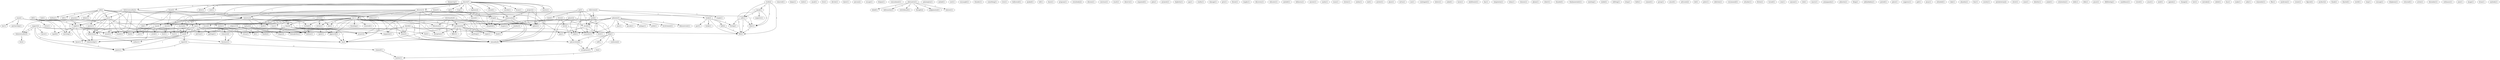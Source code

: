 digraph G {
  dampering [ label="dampering(1)" ];
  home [ label="home(3)" ];
  ex [ label="ex(11)" ];
  shared [ label="shared(1)" ];
  lover [ label="lover(2)" ];
  guy [ label="guy(1)" ];
  removed [ label="removed(1)" ];
  church [ label="church(7)" ];
  cent [ label="cent(1)" ];
  director [ label="director(3)" ];
  found [ label="found(3)" ];
  bring [ label="bring(2)" ];
  heterosexuality [ label="heterosexuality(2)" ];
  opt [ label="opt(1)" ];
  trap [ label="trap(1)" ];
  explains [ label="explains(2)" ];
  closed [ label="closed(1)" ];
  ministry [ label="ministry(4)" ];
  suicide [ label="suicide(1)" ];
  brain [ label="brain(1)" ];
  community [ label="community(2)" ];
  insists [ label="insists(1)" ];
  sheepfold [ label="sheepfold(1)" ];
  sphere [ label="sphere(1)" ];
  celebacy [ label="celebacy(1)" ];
  sexuality [ label="sexuality(4)" ];
  allow [ label="allow(1)" ];
  keeps [ label="keeps(1)" ];
  style [ label="style(1)" ];
  amail [ label="amail(1)" ];
  live [ label="live(1)" ];
  devote [ label="devote(1)" ];
  knew [ label="knew(1)" ];
  person [ label="person(2)" ];
  escape [ label="escape(1)" ];
  fatigue [ label="fatigue(1)" ];
  concealment [ label="concealment(1)" ];
  alternative [ label="alternative(1)" ];
  belief [ label="belief(1)" ];
  information [ label="information(1)" ];
  switchboard [ label="switchboard(1)" ];
  thought [ label="thought(2)" ];
  judgemental [ label="judgemental(1)" ];
  interest [ label="interest(1)" ];
  death [ label="death(1)" ];
  way [ label="way(4)" ];
  prayer [ label="prayer(2)" ];
  pennington [ label="pennington(1)" ];
  picked [ label="picked(1)" ];
  tied [ label="tied(1)" ];
  night [ label="night(3)" ];
  morning [ label="morning(1)" ];
  sect [ label="sect(1)" ];
  show [ label="show(4)" ];
  talk [ label="talk(1)" ];
  saw [ label="saw(1)" ];
  mcnaught [ label="mcnaught(1)" ];
  sin [ label="sin(3)" ];
  one [ label="one(1)" ];
  start [ label="start(1)" ];
  meant [ label="meant(1)" ];
  behavior [ label="behavior(2)" ];
  stands [ label="stands(1)" ];
  relationship [ label="relationship(1)" ];
  help [ label="help(1)" ];
  confusion [ label="confusion(2)" ];
  self [ label="self(1)" ];
  persecution [ label="persecution(2)" ];
  acceptance [ label="acceptance(1)" ];
  article [ label="article(2)" ];
  tory [ label="tory(1)" ];
  min [ label="min(1)" ];
  istries [ label="istries(1)" ];
  founder [ label="founder(1)" ];
  left [ label="left(1)" ];
  loves [ label="loves(1)" ];
  raped [ label="raped(2)" ];
  realize [ label="realize(1)" ];
  something [ label="something(1)" ];
  love [ label="love(1)" ];
  lie [ label="lie(2)" ];
  matter [ label="matter(1)" ];
  hollywood [ label="hollywood(1)" ];
  call [ label="call(2)" ];
  father [ label="father(1)" ];
  hotline [ label="hotline(1)" ];
  pastor [ label="pastor(1)" ];
  homo [ label="homo(3)" ];
  sex [ label="sex(8)" ];
  tell [ label="tell(1)" ];
  preach [ label="preach(1)" ];
  thier [ label="thier(1)" ];
  find [ label="find(2)" ];
  peaked [ label="peaked(1)" ];
  toll [ label="toll(1)" ];
  share [ label="share(1)" ];
  program [ label="program(1)" ];
  everybody [ label="everybody(2)" ];
  diocese [ label="diocese(1)" ];
  convince [ label="convince(1)" ];
  television [ label="television(2)" ];
  week [ label="week(3)" ];
  used [ label="used(2)" ];
  couple [ label="couple(1)" ];
  go [ label="go(4)" ];
  started [ label="started(2)" ];
  recalls [ label="recalls(3)" ];
  radio [ label="radio(1)" ];
  hotel [ label="hotel(1)" ];
  counselor [ label="counselor(1)" ];
  reach [ label="reach(1)" ];
  deserve [ label="deserve(1)" ];
  homosexuality [ label="homosexuality(3)" ];
  organized [ label="organized(1)" ];
  pela [ label="pela(1)" ];
  broke [ label="broke(1)" ];
  part [ label="part(1)" ];
  hell [ label="hell(2)" ];
  listing [ label="listing(1)" ];
  life [ label="life(2)" ];
  promote [ label="promote(1)" ];
  duplicity [ label="duplicity(1)" ];
  apa [ label="apa(1)" ];
  worked [ label="worked(1)" ];
  time [ label="time(6)" ];
  appeared [ label="appeared(3)" ];
  ha [ label="ha(2)" ];
  lesbian [ label="lesbian(1)" ];
  reality [ label="reality(1)" ];
  damage [ label="damage(1)" ];
  give [ label="give(1)" ];
  threat [ label="threat(1)" ];
  laughs [ label="laughs(1)" ];
  discovery [ label="discovery(1)" ];
  educator [ label="educator(1)" ];
  amdahl [ label="amdahl(1)" ];
  founding [ label="founding(1)" ];
  received [ label="received(1)" ];
  rewaa [ label="rewaa(1)" ];
  chapter [ label="chapter(1)" ];
  movement [ label="movement(4)" ];
  magazine [ label="magazine(1)" ];
  homophobia [ label="homophobia(1)" ];
  deception [ label="deception(1)" ];
  urges [ label="urges(1)" ];
  literature [ label="literature(1)" ];
  effort [ label="effort(1)" ];
  shed [ label="shed(1)" ];
  bellacera [ label="bellacera(1)" ];
  answer [ label="answer(1)" ];
  sanity [ label="sanity(1)" ];
  wasn [ label="wasn(1)" ];
  chrinic [ label="chrinic(1)" ];
  seeley [ label="seeley(1)" ];
  end [ label="end(1)" ];
  protest [ label="protest(1)" ];
  place [ label="place(1)" ];
  sylvia [ label="sylvia(1)" ];
  man [ label="man(2)" ];
  bar [ label="bar(1)" ];
  partnership [ label="partnership(1)" ];
  business [ label="business(1)" ];
  use [ label="use(1)" ];
  contingent [ label="contingent(1)" ];
  hetero [ label="hetero(1)" ];
  asked [ label="asked(1)" ];
  phoenix [ label="phoenix(3)" ];
  parade [ label="parade(1)" ];
  antigay [ label="antigay(1)" ];
  pride [ label="pride(1)" ];
  involvement [ label="involvement(1)" ];
  demonstrate [ label="demonstrate(1)" ];
  year [ label="year(1)" ];
  harm [ label="harm(1)" ];
  abolitionist [ label="abolitionist(1)" ];
  day [ label="day(1)" ];
  temptation [ label="temptation(1)" ];
  today [ label="today(1)" ];
  went [ label="went(1)" ];
  chooses [ label="chooses(1)" ];
  host [ label="host(1)" ];
  acted [ label="acted(1)" ];
  phone [ label="phone(1)" ];
  robert [ label="robert(1)" ];
  founded [ label="founded(1)" ];
  fundamentalist [ label="fundamentalist(1)" ];
  meeting [ label="meeting(1)" ];
  portray [ label="portray(1)" ];
  garbage [ label="garbage(1)" ];
  ended [ label="ended(1)" ];
  editting [ label="editting(1)" ];
  drug [ label="drug(1)" ];
  faith [ label="faith(1)" ];
  commit [ label="commit(1)" ];
  group [ label="group(1)" ];
  award [ label="award(1)" ];
  advocate [ label="advocate(2)" ];
  led [ label="led(1)" ];
  peter [ label="peter(1)" ];
  feel [ label="feel(3)" ];
  spent [ label="spent(1)" ];
  began [ label="began(4)" ];
  infection [ label="infection(1)" ];
  recommend [ label="recommend(1)" ];
  christianity [ label="christianity(4)" ];
  attacker [ label="attacker(1)" ];
  david [ label="david(2)" ];
  fiction [ label="fiction(1)" ];
  turned [ label="turned(1)" ];
  com [ label="com(1)" ];
  anyone [ label="anyone(1)" ];
  risk [ label="risk(1)" ];
  marry [ label="marry(1)" ];
  propaganda [ label="propaganda(1)" ];
  project [ label="project(2)" ];
  johnston [ label="johnston(1)" ];
  report [ label="report(3)" ];
  know [ label="know(1)" ];
  author [ label="author(1)" ];
  paints [ label="paints(1)" ];
  raphael [ label="raphael(2)" ];
  family [ label="family(2)" ];
  thing [ label="thing(1)" ];
  chris [ label="chris(2)" ];
  fact [ label="fact(2)" ];
  help [ label="help(1)" ];
  philadelphia [ label="philadelphia(1)" ];
  posted [ label="posted(1)" ];
  claimed [ label="claimed(1)" ];
  piece [ label="piece(1)" ];
  suppress [ label="suppress(1)" ];
  god [ label="god(1)" ];
  anything [ label="anything(1)" ];
  support [ label="support(1)" ];
  leave [ label="leave(1)" ];
  jessy [ label="jessy(1)" ];
  attended [ label="attended(1)" ];
  take [ label="take(1)" ];
  abandon [ label="abandon(1)" ];
  fear [ label="fear(1)" ];
  society [ label="society(1)" ];
  presbyterian [ label="presbyterian(2)" ];
  christ [ label="christ(1)" ];
  none [ label="none(1)" ];
  identity [ label="identity(1)" ];
  pulpit [ label="pulpit(1)" ];
  orientation [ label="orientation(1)" ];
  kelly [ label="kelly(1)" ];
  truth [ label="truth(2)" ];
  speak [ label="speak(1)" ];
  calls [ label="calls(1)" ];
  glaser [ label="glaser(2)" ];
  didn [ label="didn(1)" ];
  grace [ label="grace(1)" ];
  dibilitating [ label="dibilitating(1)" ];
  candidiasis [ label="candidiasis(1)" ];
  vowed [ label="vowed(1)" ];
  romance [ label="romance(2)" ];
  supports [ label="supports(1)" ];
  yeast [ label="yeast(1)" ];
  need [ label="need(1)" ];
  agenda [ label="agenda(1)" ];
  change [ label="change(2)" ];
  lust [ label="lust(1)" ];
  mistake [ label="mistake(2)" ];
  called [ label="called(1)" ];
  lisa [ label="lisa(1)" ];
  make [ label="make(1)" ];
  sally [ label="sally(1)" ];
  remember [ label="remember(1)" ];
  film [ label="film(1)" ];
  support [ label="support(2)" ];
  syndrome [ label="syndrome(1)" ];
  create [ label="create(1)" ];
  figured [ label="figured(1)" ];
  product [ label="product(2)" ];
  thank [ label="thank(1)" ];
  blasted [ label="blasted(1)" ];
  list [ label="list(2)" ];
  exodus [ label="exodus(3)" ];
  world [ label="world(1)" ];
  stop [ label="stop(1)" ];
  courage [ label="courage(1)" ];
  lot [ label="lot(1)" ];
  telephone [ label="telephone(1)" ];
  returned [ label="returned(1)" ];
  action [ label="action(1)" ];
  december [ label="december(1)" ];
  caligiuri [ label="caligiuri(19)" ];
  ordinance [ label="ordinance(1)" ];
  june [ label="june(1)" ];
  image [ label="image(1)" ];
  brian [ label="brian(1)" ];
  anybody [ label="anybody(1)" ];
  home -> ex [ label="2" ];
  home -> shared [ label="2" ];
  home -> lover [ label="2" ];
  home -> guy [ label="1" ];
  church -> cent [ label="1" ];
  church -> director [ label="1" ];
  church -> found [ label="1" ];
  church -> bring [ label="1" ];
  church -> heterosexuality [ label="1" ];
  church -> opt [ label="1" ];
  church -> trap [ label="1" ];
  church -> explains [ label="1" ];
  church -> closed [ label="1" ];
  church -> ministry [ label="1" ];
  church -> suicide [ label="1" ];
  church -> brain [ label="1" ];
  church -> community [ label="1" ];
  church -> insists [ label="1" ];
  church -> sheepfold [ label="1" ];
  church -> sphere [ label="1" ];
  church -> celebacy [ label="1" ];
  church -> sexuality [ label="1" ];
  church -> allow [ label="1" ];
  alternative -> belief [ label="1" ];
  alternative -> information [ label="1" ];
  alternative -> switchboard [ label="1" ];
  alternative -> thought [ label="1" ];
  alternative -> judgemental [ label="1" ];
  alternative -> interest [ label="1" ];
  director -> bring [ label="1" ];
  director -> ministry [ label="1" ];
  director -> ex [ label="1" ];
  director -> death [ label="1" ];
  director -> way [ label="1" ];
  director -> community [ label="1" ];
  director -> sheepfold [ label="1" ];
  director -> prayer [ label="1" ];
  director -> sphere [ label="1" ];
  director -> sexuality [ label="1" ];
  tied -> night [ label="1" ];
  tied -> morning [ label="1" ];
  found -> ministry [ label="1" ];
  found -> show [ label="1" ];
  found -> talk [ label="1" ];
  found -> saw [ label="1" ];
  bring -> sheepfold [ label="1" ];
  bring -> sphere [ label="1" ];
  bring -> sexuality [ label="1" ];
  heterosexuality -> sin [ label="1" ];
  heterosexuality -> one [ label="1" ];
  heterosexuality -> night [ label="1" ];
  heterosexuality -> start [ label="1" ];
  heterosexuality -> meant [ label="1" ];
  heterosexuality -> behavior [ label="1" ];
  heterosexuality -> celebacy [ label="1" ];
  heterosexuality -> stands [ label="1" ];
  heterosexuality -> relationship [ label="1" ];
  help -> confusion [ label="1" ];
  help -> self [ label="1" ];
  help -> persecution [ label="1" ];
  help -> acceptance [ label="1" ];
  article -> tory [ label="1" ];
  article -> min [ label="1" ];
  article -> istries [ label="1" ];
  left -> loves [ label="1" ];
  left -> night [ label="1" ];
  left -> raped [ label="1" ];
  left -> morning [ label="1" ];
  left -> realize [ label="1" ];
  lie -> matter [ label="1" ];
  call -> father [ label="1" ];
  call -> sin [ label="1" ];
  call -> hotline [ label="1" ];
  call -> pastor [ label="1" ];
  call -> homo [ label="1" ];
  call -> sex [ label="1" ];
  call -> tell [ label="1" ];
  call -> sexuality [ label="1" ];
  call -> preach [ label="1" ];
  call -> thier [ label="1" ];
  call -> find [ label="1" ];
  television -> week [ label="1" ];
  television -> used [ label="1" ];
  television -> couple [ label="1" ];
  television -> show [ label="1" ];
  television -> sex [ label="1" ];
  go -> used [ label="1" ];
  go -> started [ label="1" ];
  go -> recalls [ label="1" ];
  go -> radio [ label="1" ];
  go -> hotel [ label="1" ];
  go -> counselor [ label="1" ];
  sin -> pastor [ label="1" ];
  sin -> one [ label="1" ];
  sin -> night [ label="1" ];
  sin -> sex [ label="1" ];
  sin -> meant [ label="1" ];
  sin -> behavior [ label="1" ];
  sin -> stands [ label="1" ];
  sin -> homosexuality [ label="1" ];
  sin -> relationship [ label="1" ];
  week -> broke [ label="1" ];
  week -> part [ label="1" ];
  week -> hell [ label="1" ];
  week -> listing [ label="1" ];
  week -> life [ label="1" ];
  used -> started [ label="1" ];
  used -> recalls [ label="1" ];
  used -> radio [ label="1" ];
  used -> counselor [ label="1" ];
  started -> sex [ label="1" ];
  ministry -> show [ label="2" ];
  ministry -> death [ label="1" ];
  ministry -> worked [ label="1" ];
  ministry -> way [ label="1" ];
  ministry -> talk [ label="1" ];
  ministry -> time [ label="1" ];
  ministry -> saw [ label="1" ];
  ministry -> prayer [ label="1" ];
  ministry -> appeared [ label="1" ];
  ministry -> ha [ label="1" ];
  ministry -> lesbian [ label="1" ];
  ex -> min [ label="1" ];
  ex -> founding [ label="1" ];
  ex -> show [ label="1" ];
  ex -> received [ label="1" ];
  ex -> death [ label="1" ];
  ex -> one [ label="1" ];
  ex -> worked [ label="1" ];
  ex -> rewaa [ label="1" ];
  ex -> way [ label="1" ];
  ex -> time [ label="1" ];
  ex -> homo [ label="1" ];
  ex -> chapter [ label="1" ];
  ex -> movement [ label="3" ];
  ex -> magazine [ label="1" ];
  ex -> homophobia [ label="1" ];
  ex -> deception [ label="1" ];
  ex -> prayer [ label="1" ];
  ex -> istries [ label="1" ];
  ex -> lover [ label="1" ];
  ex -> urges [ label="1" ];
  ex -> appeared [ label="1" ];
  ex -> ha [ label="2" ];
  ex -> lesbian [ label="1" ];
  ex -> sexuality [ label="1" ];
  ex -> literature [ label="1" ];
  ex -> effort [ label="1" ];
  ex -> shed [ label="1" ];
  man -> recalls [ label="1" ];
  man -> bar [ label="1" ];
  man -> partnership [ label="1" ];
  man -> business [ label="1" ];
  phoenix -> recalls [ label="1" ];
  phoenix -> parade [ label="1" ];
  phoenix -> chapter [ label="1" ];
  phoenix -> antigay [ label="1" ];
  phoenix -> pride [ label="1" ];
  phoenix -> movement [ label="1" ];
  phoenix -> radio [ label="1" ];
  phoenix -> involvement [ label="1" ];
  phoenix -> ha [ label="1" ];
  phoenix -> demonstrate [ label="1" ];
  phoenix -> year [ label="1" ];
  phoenix -> counselor [ label="1" ];
  recalls -> guy [ label="1" ];
  recalls -> went [ label="1" ];
  recalls -> counselor [ label="1" ];
  show -> sex [ label="2" ];
  show -> host [ label="1" ];
  show -> acted [ label="1" ];
  one -> rewaa [ label="1" ];
  one -> homo [ label="1" ];
  one -> meant [ label="1" ];
  one -> homophobia [ label="1" ];
  one -> behavior [ label="1" ];
  one -> portray [ label="1" ];
  one -> stands [ label="1" ];
  one -> garbage [ label="1" ];
  one -> relationship [ label="1" ];
  night -> meant [ label="2" ];
  night -> behavior [ label="2" ];
  night -> stands [ label="2" ];
  night -> raped [ label="1" ];
  night -> morning [ label="1" ];
  night -> relationship [ label="2" ];
  way -> start [ label="1" ];
  way -> meant [ label="1" ];
  way -> behavior [ label="1" ];
  way -> prayer [ label="1" ];
  way -> stands [ label="1" ];
  way -> relationship [ label="1" ];
  time -> feel [ label="1" ];
  time -> sex [ label="2" ];
  time -> spent [ label="1" ];
  time -> appeared [ label="3" ];
  time -> ha [ label="1" ];
  time -> lesbian [ label="1" ];
  time -> began [ label="1" ];
  christianity -> movement [ label="2" ];
  christianity -> urges [ label="2" ];
  christianity -> sexuality [ label="2" ];
  christianity -> literature [ label="1" ];
  christianity -> realize [ label="1" ];
  christianity -> shed [ label="2" ];
  david -> homo [ label="1" ];
  david -> magazine [ label="1" ];
  david -> homophobia [ label="1" ];
  david -> radio [ label="1" ];
  david -> counselor [ label="1" ];
  homo -> sexuality [ label="2" ];
  hell -> life [ label="1" ];
  project -> community [ label="1" ];
  project -> sheepfold [ label="1" ];
  project -> sphere [ label="1" ];
  project -> sexuality [ label="1" ];
  feel -> persecution [ label="1" ];
  community -> sheepfold [ label="1" ];
  community -> sphere [ label="1" ];
  community -> sexuality [ label="1" ];
  sex -> report [ label="1" ];
  sex -> know [ label="1" ];
  sex -> author [ label="1" ];
  sex -> paints [ label="1" ];
  raphael -> saw [ label="1" ];
  raphael -> family [ label="1" ];
  raphael -> appeared [ label="1" ];
  raphael -> ha [ label="1" ];
  raphael -> lesbian [ label="1" ];
  chris -> sheepfold [ label="1" ];
  chris -> fact [ label="1" ];
  chris -> sphere [ label="1" ];
  chris -> sexuality [ label="1" ];
  chris -> help [ label="1" ];
  report -> claimed [ label="2" ];
  report -> paints [ label="1" ];
  movement -> deception [ label="1" ];
  movement -> urges [ label="1" ];
  movement -> anything [ label="1" ];
  movement -> ha [ label="1" ];
  movement -> sexuality [ label="1" ];
  movement -> effort [ label="1" ];
  movement -> shed [ label="1" ];
  claimed -> matter [ label="1" ];
  support -> magazine [ label="1" ];
  support -> homophobia [ label="1" ];
  support -> know [ label="1" ];
  support -> paints [ label="1" ];
  support -> leave [ label="1" ];
  support -> homosexuality [ label="1" ];
  behavior -> author [ label="1" ];
  behavior -> relationship [ label="1" ];
  fact -> persecution [ label="1" ];
  fact -> help [ label="1" ];
  know -> paints [ label="1" ];
  truth -> speak [ label="1" ];
  truth -> calls [ label="1" ];
  truth -> thier [ label="1" ];
  truth -> life [ label="1" ];
  glaser -> sphere [ label="1" ];
  glaser -> sexuality [ label="1" ];
  glaser -> help [ label="1" ];
  lover -> romance [ label="1" ];
  lover -> business [ label="1" ];
  speak -> calls [ label="1" ];
  speak -> thier [ label="1" ];
  speak -> supports [ label="1" ];
  speak -> life [ label="1" ];
  appeared -> ha [ label="1" ];
  romance -> business [ label="1" ];
  support -> homosexuality [ label="1" ];
  persecution -> acceptance [ label="1" ];
  calls -> listing [ label="1" ];
  calls -> thier [ label="1" ];
  calls -> life [ label="1" ];
  help -> acceptance [ label="1" ];
  homosexuality -> list [ label="1" ];
  exodus -> shed [ label="1" ];
  realize -> lot [ label="1" ];
  thier -> life [ label="1" ];
  caligiuri -> find [ label="1" ];
  caligiuri -> began [ label="1" ];
  caligiuri -> lot [ label="1" ];
  caligiuri -> life [ label="1" ];
}
